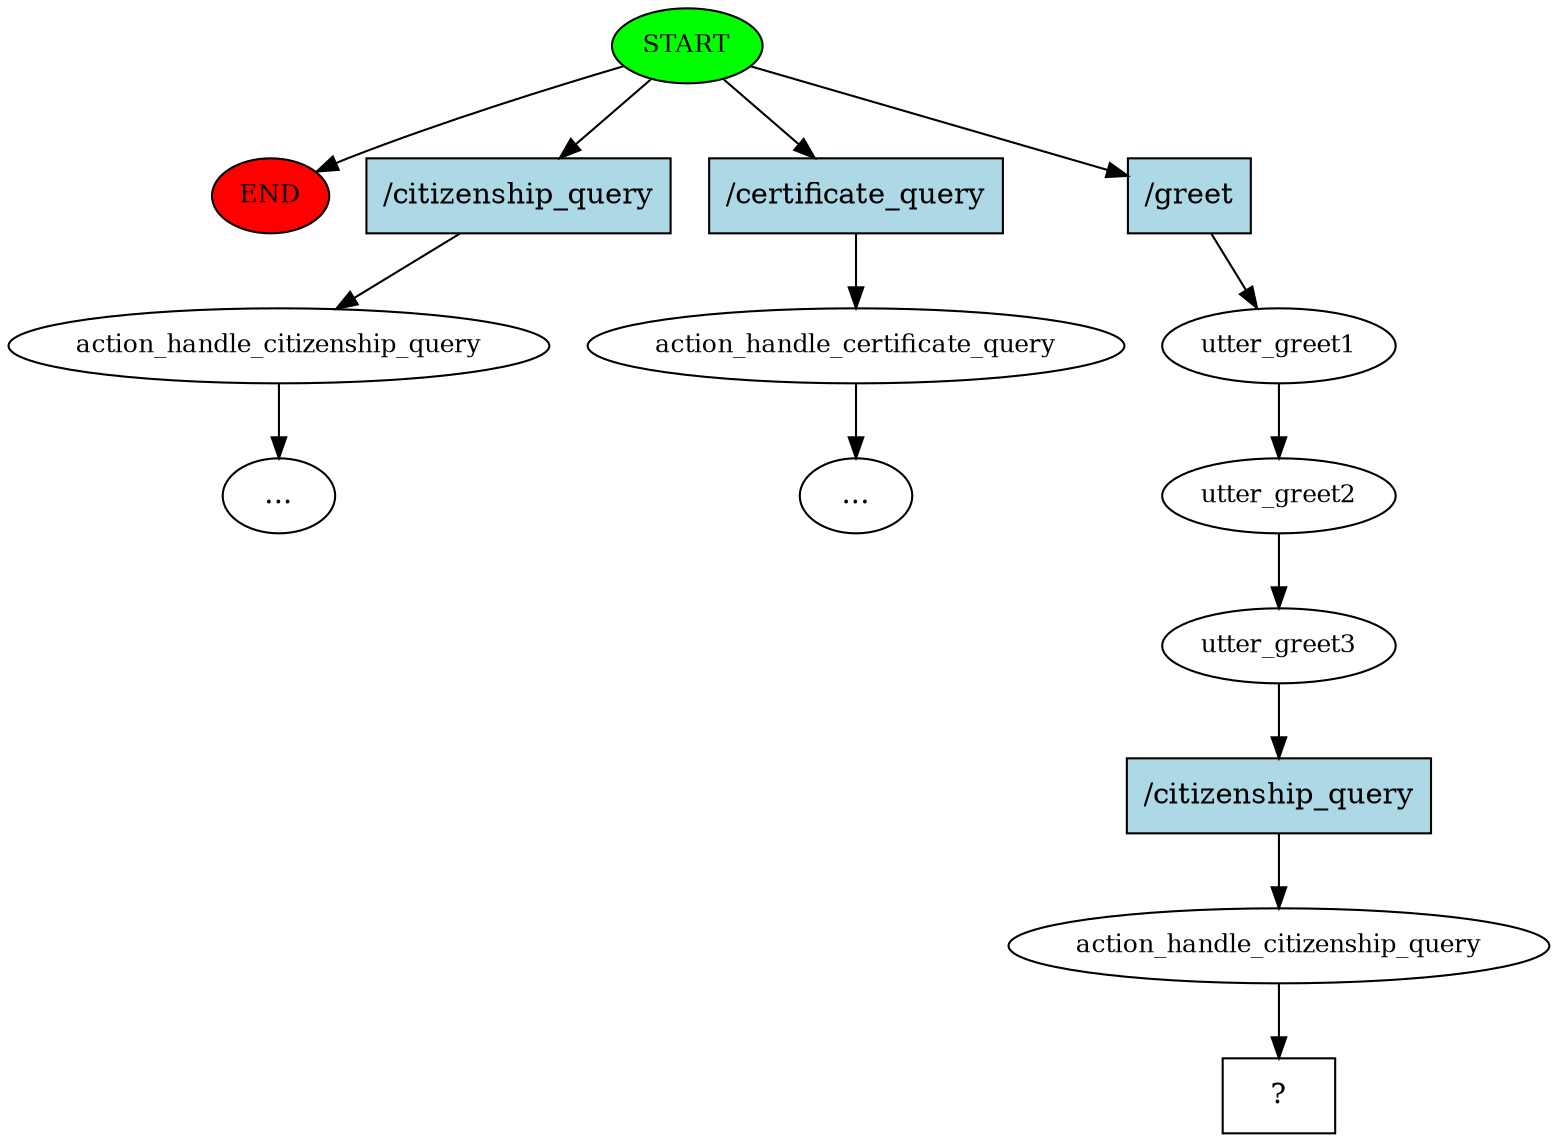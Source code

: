 digraph  {
0 [class="start active", fillcolor=green, fontsize=12, label=START, style=filled];
"-1" [class=end, fillcolor=red, fontsize=12, label=END, style=filled];
1 [class="", fontsize=12, label=action_handle_citizenship_query];
"-4" [class=ellipsis, label="..."];
3 [class="", fontsize=12, label=action_handle_certificate_query];
"-6" [class=ellipsis, label="..."];
5 [class=active, fontsize=12, label=utter_greet1];
6 [class=active, fontsize=12, label=utter_greet2];
7 [class=active, fontsize=12, label=utter_greet3];
8 [class=active, fontsize=12, label=action_handle_citizenship_query];
9 [class="intent dashed active", label="  ?  ", shape=rect];
10 [class=intent, fillcolor=lightblue, label="/citizenship_query", shape=rect, style=filled];
11 [class=intent, fillcolor=lightblue, label="/certificate_query", shape=rect, style=filled];
12 [class="intent active", fillcolor=lightblue, label="/greet", shape=rect, style=filled];
13 [class="intent active", fillcolor=lightblue, label="/citizenship_query", shape=rect, style=filled];
0 -> "-1"  [class="", key=NONE, label=""];
0 -> 10  [class="", key=0];
0 -> 11  [class="", key=0];
0 -> 12  [class=active, key=0];
1 -> "-4"  [class="", key=NONE, label=""];
3 -> "-6"  [class="", key=NONE, label=""];
5 -> 6  [class=active, key=NONE, label=""];
6 -> 7  [class=active, key=NONE, label=""];
7 -> 13  [class=active, key=0];
8 -> 9  [class=active, key=NONE, label=""];
10 -> 1  [class="", key=0];
11 -> 3  [class="", key=0];
12 -> 5  [class=active, key=0];
13 -> 8  [class=active, key=0];
}

